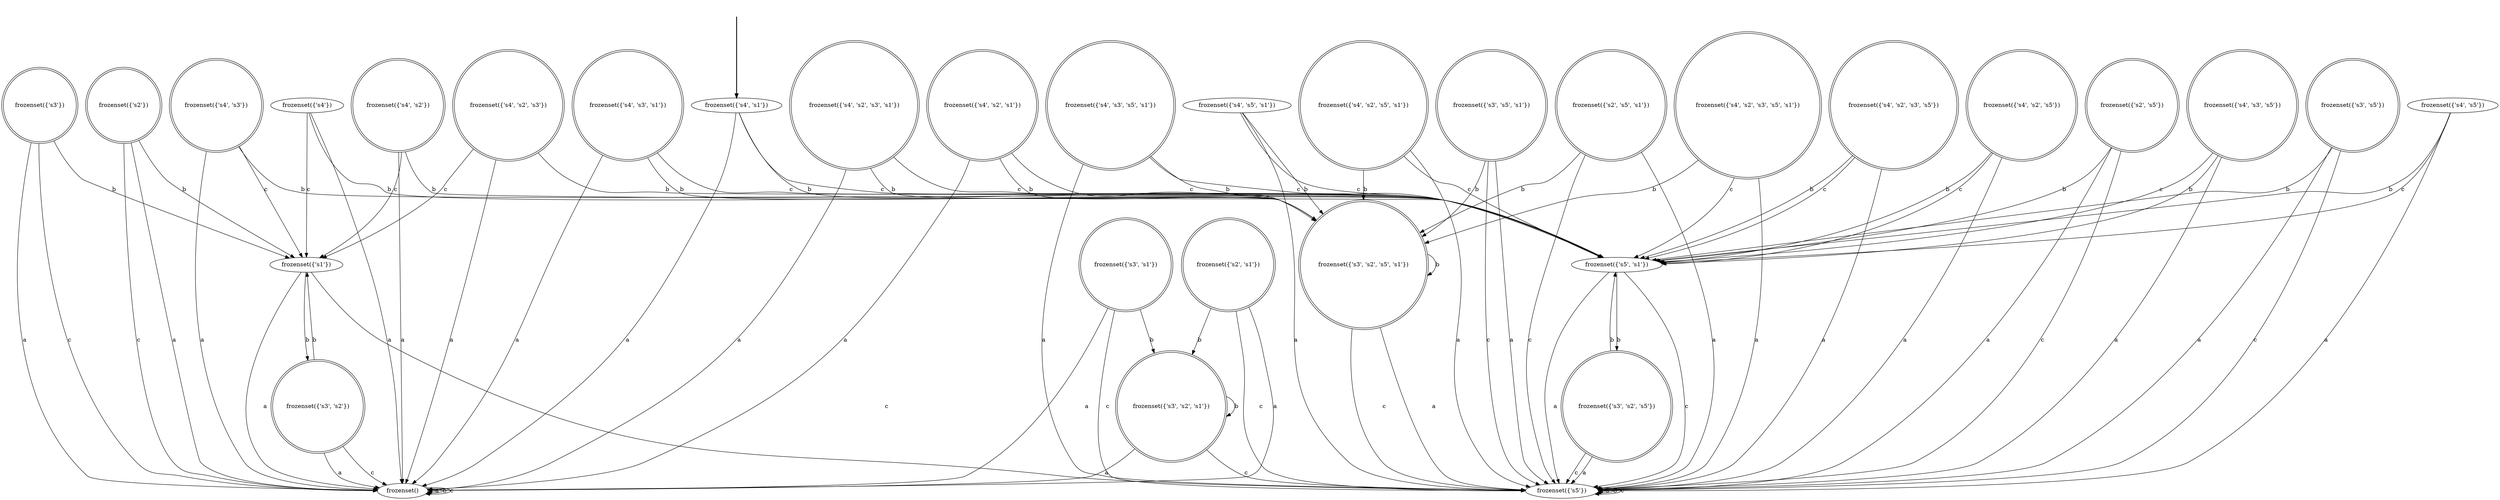 digraph {
	fake [style=invisible]
	"frozenset({'s4', 's1'})" [root=true]
	"frozenset({'s5'})"
	"frozenset({'s3', 's1'})" [shape=doublecircle]
	"frozenset({'s2', 's5', 's1'})" [shape=doublecircle]
	"frozenset({'s4', 's2', 's5'})" [shape=doublecircle]
	"frozenset()"
	"frozenset({'s2', 's1'})" [shape=doublecircle]
	"frozenset({'s2'})" [shape=doublecircle]
	"frozenset({'s3', 's5'})" [shape=doublecircle]
	"frozenset({'s4', 's2', 's1'})" [shape=doublecircle]
	"frozenset({'s4', 's2', 's5', 's1'})" [shape=doublecircle]
	"frozenset({'s3', 's2', 's1'})" [shape=doublecircle]
	"frozenset({'s4', 's3'})" [shape=doublecircle]
	"frozenset({'s4'})"
	"frozenset({'s4', 's2'})" [shape=doublecircle]
	"frozenset({'s3', 's2', 's5'})" [shape=doublecircle]
	"frozenset({'s4', 's3', 's5', 's1'})" [shape=doublecircle]
	"frozenset({'s4', 's3', 's1'})" [shape=doublecircle]
	"frozenset({'s4', 's2', 's3', 's1'})" [shape=doublecircle]
	"frozenset({'s3', 's2', 's5', 's1'})" [shape=doublecircle]
	"frozenset({'s5', 's1'})"
	"frozenset({'s4', 's5'})"
	"frozenset({'s4', 's2', 's3', 's5', 's1'})" [shape=doublecircle]
	"frozenset({'s2', 's5'})" [shape=doublecircle]
	"frozenset({'s4', 's3', 's5'})" [shape=doublecircle]
	"frozenset({'s3'})" [shape=doublecircle]
	"frozenset({'s4', 's2', 's3', 's5'})" [shape=doublecircle]
	"frozenset({'s3', 's5', 's1'})" [shape=doublecircle]
	"frozenset({'s4', 's2', 's3'})" [shape=doublecircle]
	"frozenset({'s1'})"
	"frozenset({'s4', 's5', 's1'})"
	"frozenset({'s3', 's2'})" [shape=doublecircle]
	fake -> "frozenset({'s4', 's1'})" [style=bold]
	"frozenset({'s4', 's1'})" -> "frozenset()" [label=a]
	"frozenset({'s4', 's1'})" -> "frozenset({'s3', 's2', 's5', 's1'})" [label=b]
	"frozenset({'s4', 's1'})" -> "frozenset({'s5', 's1'})" [label=c]
	"frozenset({'s3', 's2', 's5'})" -> "frozenset({'s5'})" [label=a]
	"frozenset({'s3', 's2', 's5'})" -> "frozenset({'s5', 's1'})" [label=b]
	"frozenset({'s3', 's2', 's5'})" -> "frozenset({'s5'})" [label=c]
	"frozenset({'s5'})" -> "frozenset({'s5'})" [label=a]
	"frozenset({'s5'})" -> "frozenset({'s5'})" [label=b]
	"frozenset({'s5'})" -> "frozenset({'s5'})" [label=c]
	"frozenset({'s4', 's3', 's1'})" -> "frozenset()" [label=a]
	"frozenset({'s4', 's3', 's1'})" -> "frozenset({'s3', 's2', 's5', 's1'})" [label=b]
	"frozenset({'s4', 's3', 's1'})" -> "frozenset({'s5', 's1'})" [label=c]
	"frozenset({'s3', 's1'})" -> "frozenset()" [label=a]
	"frozenset({'s3', 's1'})" -> "frozenset({'s3', 's2', 's1'})" [label=b]
	"frozenset({'s3', 's1'})" -> "frozenset({'s5'})" [label=c]
	"frozenset({'s2', 's5', 's1'})" -> "frozenset({'s5'})" [label=a]
	"frozenset({'s2', 's5', 's1'})" -> "frozenset({'s3', 's2', 's5', 's1'})" [label=b]
	"frozenset({'s2', 's5', 's1'})" -> "frozenset({'s5'})" [label=c]
	"frozenset({'s4', 's2', 's5'})" -> "frozenset({'s5'})" [label=a]
	"frozenset({'s4', 's2', 's5'})" -> "frozenset({'s5', 's1'})" [label=b]
	"frozenset({'s4', 's2', 's5'})" -> "frozenset({'s5', 's1'})" [label=c]
	"frozenset()" -> "frozenset()" [label=a]
	"frozenset()" -> "frozenset()" [label=b]
	"frozenset()" -> "frozenset()" [label=c]
	"frozenset({'s2', 's1'})" -> "frozenset()" [label=a]
	"frozenset({'s2', 's1'})" -> "frozenset({'s3', 's2', 's1'})" [label=b]
	"frozenset({'s2', 's1'})" -> "frozenset({'s5'})" [label=c]
	"frozenset({'s2'})" -> "frozenset()" [label=a]
	"frozenset({'s2'})" -> "frozenset({'s1'})" [label=b]
	"frozenset({'s2'})" -> "frozenset()" [label=c]
	"frozenset({'s3', 's2', 's5', 's1'})" -> "frozenset({'s5'})" [label=a]
	"frozenset({'s3', 's2', 's5', 's1'})" -> "frozenset({'s3', 's2', 's5', 's1'})" [label=b]
	"frozenset({'s3', 's2', 's5', 's1'})" -> "frozenset({'s5'})" [label=c]
	"frozenset({'s5', 's1'})" -> "frozenset({'s5'})" [label=a]
	"frozenset({'s5', 's1'})" -> "frozenset({'s3', 's2', 's5'})" [label=b]
	"frozenset({'s5', 's1'})" -> "frozenset({'s5'})" [label=c]
	"frozenset({'s3', 's5'})" -> "frozenset({'s5'})" [label=a]
	"frozenset({'s3', 's5'})" -> "frozenset({'s5', 's1'})" [label=b]
	"frozenset({'s3', 's5'})" -> "frozenset({'s5'})" [label=c]
	"frozenset({'s4', 's2', 's1'})" -> "frozenset()" [label=a]
	"frozenset({'s4', 's2', 's1'})" -> "frozenset({'s3', 's2', 's5', 's1'})" [label=b]
	"frozenset({'s4', 's2', 's1'})" -> "frozenset({'s5', 's1'})" [label=c]
	"frozenset({'s4', 's3', 's5', 's1'})" -> "frozenset({'s5'})" [label=a]
	"frozenset({'s4', 's3', 's5', 's1'})" -> "frozenset({'s3', 's2', 's5', 's1'})" [label=b]
	"frozenset({'s4', 's3', 's5', 's1'})" -> "frozenset({'s5', 's1'})" [label=c]
	"frozenset({'s4', 's2', 's3', 's1'})" -> "frozenset()" [label=a]
	"frozenset({'s4', 's2', 's3', 's1'})" -> "frozenset({'s3', 's2', 's5', 's1'})" [label=b]
	"frozenset({'s4', 's2', 's3', 's1'})" -> "frozenset({'s5', 's1'})" [label=c]
	"frozenset({'s4', 's5'})" -> "frozenset({'s5'})" [label=a]
	"frozenset({'s4', 's5'})" -> "frozenset({'s5', 's1'})" [label=b]
	"frozenset({'s4', 's5'})" -> "frozenset({'s5', 's1'})" [label=c]
	"frozenset({'s3', 's2', 's1'})" -> "frozenset()" [label=a]
	"frozenset({'s3', 's2', 's1'})" -> "frozenset({'s3', 's2', 's1'})" [label=b]
	"frozenset({'s3', 's2', 's1'})" -> "frozenset({'s5'})" [label=c]
	"frozenset({'s4', 's5', 's1'})" -> "frozenset({'s5'})" [label=a]
	"frozenset({'s4', 's5', 's1'})" -> "frozenset({'s3', 's2', 's5', 's1'})" [label=b]
	"frozenset({'s4', 's5', 's1'})" -> "frozenset({'s5', 's1'})" [label=c]
	"frozenset({'s4', 's3'})" -> "frozenset()" [label=a]
	"frozenset({'s4', 's3'})" -> "frozenset({'s5', 's1'})" [label=b]
	"frozenset({'s4', 's3'})" -> "frozenset({'s1'})" [label=c]
	"frozenset({'s2', 's5'})" -> "frozenset({'s5'})" [label=a]
	"frozenset({'s2', 's5'})" -> "frozenset({'s5', 's1'})" [label=b]
	"frozenset({'s2', 's5'})" -> "frozenset({'s5'})" [label=c]
	"frozenset({'s4', 's3', 's5'})" -> "frozenset({'s5'})" [label=a]
	"frozenset({'s4', 's3', 's5'})" -> "frozenset({'s5', 's1'})" [label=b]
	"frozenset({'s4', 's3', 's5'})" -> "frozenset({'s5', 's1'})" [label=c]
	"frozenset({'s3'})" -> "frozenset()" [label=a]
	"frozenset({'s3'})" -> "frozenset({'s1'})" [label=b]
	"frozenset({'s3'})" -> "frozenset()" [label=c]
	"frozenset({'s4', 's2', 's3', 's5'})" -> "frozenset({'s5'})" [label=a]
	"frozenset({'s4', 's2', 's3', 's5'})" -> "frozenset({'s5', 's1'})" [label=b]
	"frozenset({'s4', 's2', 's3', 's5'})" -> "frozenset({'s5', 's1'})" [label=c]
	"frozenset({'s3', 's5', 's1'})" -> "frozenset({'s5'})" [label=a]
	"frozenset({'s3', 's5', 's1'})" -> "frozenset({'s3', 's2', 's5', 's1'})" [label=b]
	"frozenset({'s3', 's5', 's1'})" -> "frozenset({'s5'})" [label=c]
	"frozenset({'s4', 's2', 's3'})" -> "frozenset()" [label=a]
	"frozenset({'s4', 's2', 's3'})" -> "frozenset({'s5', 's1'})" [label=b]
	"frozenset({'s4', 's2', 's3'})" -> "frozenset({'s1'})" [label=c]
	"frozenset({'s4'})" -> "frozenset()" [label=a]
	"frozenset({'s4'})" -> "frozenset({'s5', 's1'})" [label=b]
	"frozenset({'s4'})" -> "frozenset({'s1'})" [label=c]
	"frozenset({'s4', 's2'})" -> "frozenset()" [label=a]
	"frozenset({'s4', 's2'})" -> "frozenset({'s5', 's1'})" [label=b]
	"frozenset({'s4', 's2'})" -> "frozenset({'s1'})" [label=c]
	"frozenset({'s1'})" -> "frozenset()" [label=a]
	"frozenset({'s1'})" -> "frozenset({'s3', 's2'})" [label=b]
	"frozenset({'s1'})" -> "frozenset({'s5'})" [label=c]
	"frozenset({'s4', 's2', 's3', 's5', 's1'})" -> "frozenset({'s5'})" [label=a]
	"frozenset({'s4', 's2', 's3', 's5', 's1'})" -> "frozenset({'s3', 's2', 's5', 's1'})" [label=b]
	"frozenset({'s4', 's2', 's3', 's5', 's1'})" -> "frozenset({'s5', 's1'})" [label=c]
	"frozenset({'s4', 's2', 's5', 's1'})" -> "frozenset({'s5'})" [label=a]
	"frozenset({'s4', 's2', 's5', 's1'})" -> "frozenset({'s3', 's2', 's5', 's1'})" [label=b]
	"frozenset({'s4', 's2', 's5', 's1'})" -> "frozenset({'s5', 's1'})" [label=c]
	"frozenset({'s3', 's2'})" -> "frozenset()" [label=a]
	"frozenset({'s3', 's2'})" -> "frozenset({'s1'})" [label=b]
	"frozenset({'s3', 's2'})" -> "frozenset()" [label=c]
}
